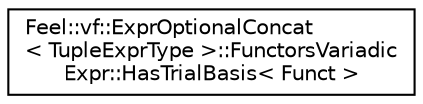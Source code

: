 digraph "Graphical Class Hierarchy"
{
 // LATEX_PDF_SIZE
  edge [fontname="Helvetica",fontsize="10",labelfontname="Helvetica",labelfontsize="10"];
  node [fontname="Helvetica",fontsize="10",shape=record];
  rankdir="LR";
  Node0 [label="Feel::vf::ExprOptionalConcat\l\< TupleExprType \>::FunctorsVariadic\lExpr::HasTrialBasis\< Funct \>",height=0.2,width=0.4,color="black", fillcolor="white", style="filled",URL="$structFeel_1_1vf_1_1ExprOptionalConcat_1_1FunctorsVariadicExpr_1_1HasTrialBasis.html",tooltip=" "];
}
